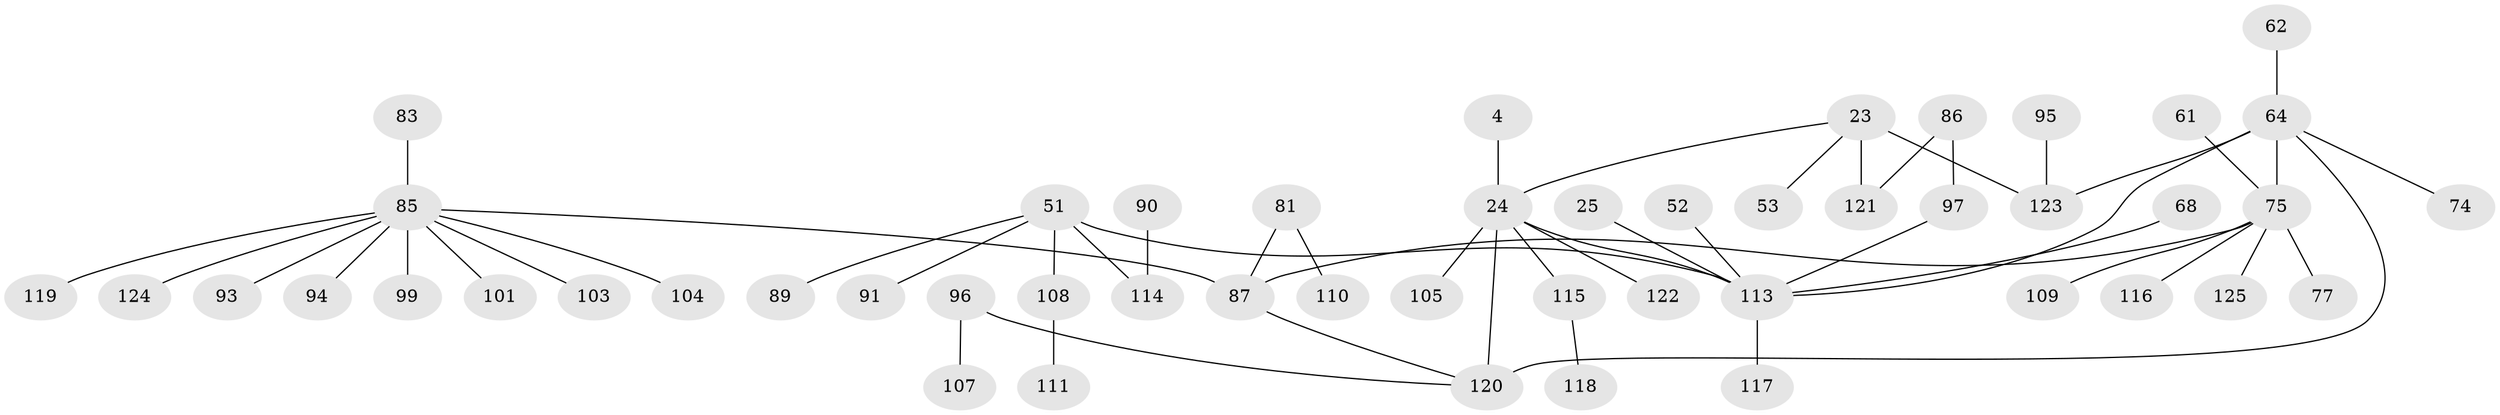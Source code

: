 // original degree distribution, {5: 0.064, 4: 0.088, 1: 0.44, 7: 0.008, 2: 0.248, 3: 0.144, 6: 0.008}
// Generated by graph-tools (version 1.1) at 2025/46/03/04/25 21:46:04]
// undirected, 50 vertices, 53 edges
graph export_dot {
graph [start="1"]
  node [color=gray90,style=filled];
  4;
  23 [super="+17"];
  24 [super="+16+19"];
  25;
  51 [super="+36+42"];
  52 [super="+14"];
  53 [super="+27"];
  61;
  62;
  64 [super="+12+60"];
  68 [super="+63"];
  74;
  75 [super="+49+46"];
  77;
  81 [super="+37+40+55+71+72"];
  83;
  85 [super="+84+67+69+80+82"];
  86;
  87 [super="+18"];
  89;
  90;
  91;
  93;
  94;
  95;
  96 [super="+58"];
  97 [super="+32"];
  99;
  101;
  103;
  104;
  105 [super="+66"];
  107;
  108 [super="+98"];
  109;
  110;
  111;
  113 [super="+5+6+9"];
  114 [super="+78+79"];
  115 [super="+106+112"];
  116;
  117 [super="+33"];
  118;
  119;
  120 [super="+100+70"];
  121 [super="+88"];
  122;
  123 [super="+43+76+102"];
  124;
  125;
  4 -- 24;
  23 -- 121 [weight=2];
  23 -- 24;
  23 -- 123;
  23 -- 53;
  24 -- 113 [weight=2];
  24 -- 122;
  24 -- 120 [weight=2];
  24 -- 115;
  24 -- 105;
  25 -- 113;
  51 -- 91;
  51 -- 113 [weight=2];
  51 -- 89;
  51 -- 108;
  51 -- 114;
  52 -- 113;
  61 -- 75;
  62 -- 64;
  64 -- 113 [weight=2];
  64 -- 74;
  64 -- 75;
  64 -- 120;
  64 -- 123;
  68 -- 113;
  75 -- 109 [weight=2];
  75 -- 77;
  75 -- 125;
  75 -- 116;
  75 -- 87;
  81 -- 87;
  81 -- 110;
  83 -- 85;
  85 -- 99;
  85 -- 101;
  85 -- 103;
  85 -- 104;
  85 -- 119;
  85 -- 87;
  85 -- 93;
  85 -- 94;
  85 -- 124;
  86 -- 121;
  86 -- 97;
  87 -- 120;
  90 -- 114;
  95 -- 123;
  96 -- 107;
  96 -- 120;
  97 -- 113;
  108 -- 111;
  113 -- 117;
  115 -- 118;
}
